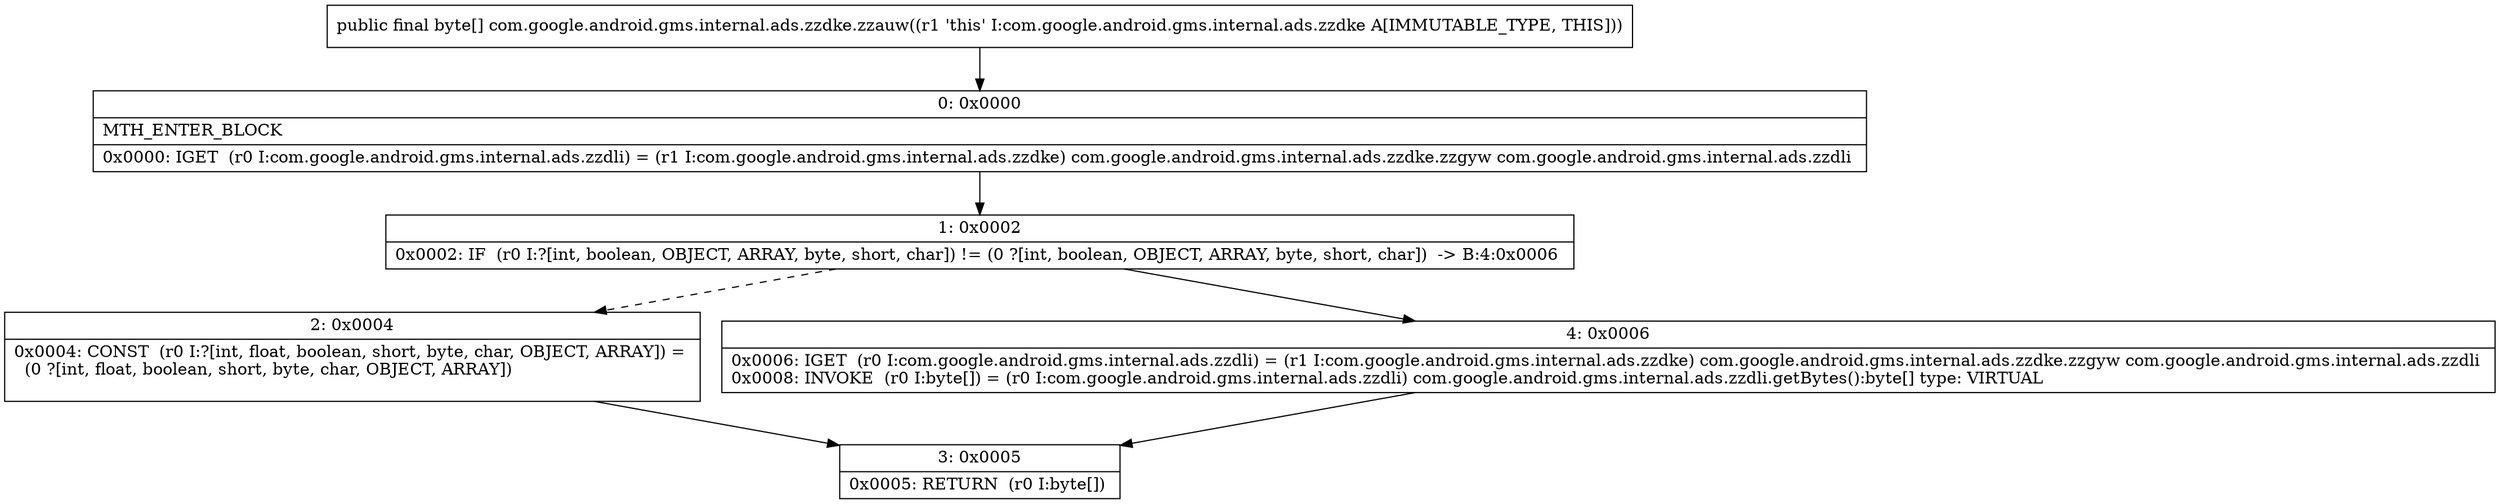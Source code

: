 digraph "CFG forcom.google.android.gms.internal.ads.zzdke.zzauw()[B" {
Node_0 [shape=record,label="{0\:\ 0x0000|MTH_ENTER_BLOCK\l|0x0000: IGET  (r0 I:com.google.android.gms.internal.ads.zzdli) = (r1 I:com.google.android.gms.internal.ads.zzdke) com.google.android.gms.internal.ads.zzdke.zzgyw com.google.android.gms.internal.ads.zzdli \l}"];
Node_1 [shape=record,label="{1\:\ 0x0002|0x0002: IF  (r0 I:?[int, boolean, OBJECT, ARRAY, byte, short, char]) != (0 ?[int, boolean, OBJECT, ARRAY, byte, short, char])  \-\> B:4:0x0006 \l}"];
Node_2 [shape=record,label="{2\:\ 0x0004|0x0004: CONST  (r0 I:?[int, float, boolean, short, byte, char, OBJECT, ARRAY]) = \l  (0 ?[int, float, boolean, short, byte, char, OBJECT, ARRAY])\l \l}"];
Node_3 [shape=record,label="{3\:\ 0x0005|0x0005: RETURN  (r0 I:byte[]) \l}"];
Node_4 [shape=record,label="{4\:\ 0x0006|0x0006: IGET  (r0 I:com.google.android.gms.internal.ads.zzdli) = (r1 I:com.google.android.gms.internal.ads.zzdke) com.google.android.gms.internal.ads.zzdke.zzgyw com.google.android.gms.internal.ads.zzdli \l0x0008: INVOKE  (r0 I:byte[]) = (r0 I:com.google.android.gms.internal.ads.zzdli) com.google.android.gms.internal.ads.zzdli.getBytes():byte[] type: VIRTUAL \l}"];
MethodNode[shape=record,label="{public final byte[] com.google.android.gms.internal.ads.zzdke.zzauw((r1 'this' I:com.google.android.gms.internal.ads.zzdke A[IMMUTABLE_TYPE, THIS])) }"];
MethodNode -> Node_0;
Node_0 -> Node_1;
Node_1 -> Node_2[style=dashed];
Node_1 -> Node_4;
Node_2 -> Node_3;
Node_4 -> Node_3;
}

